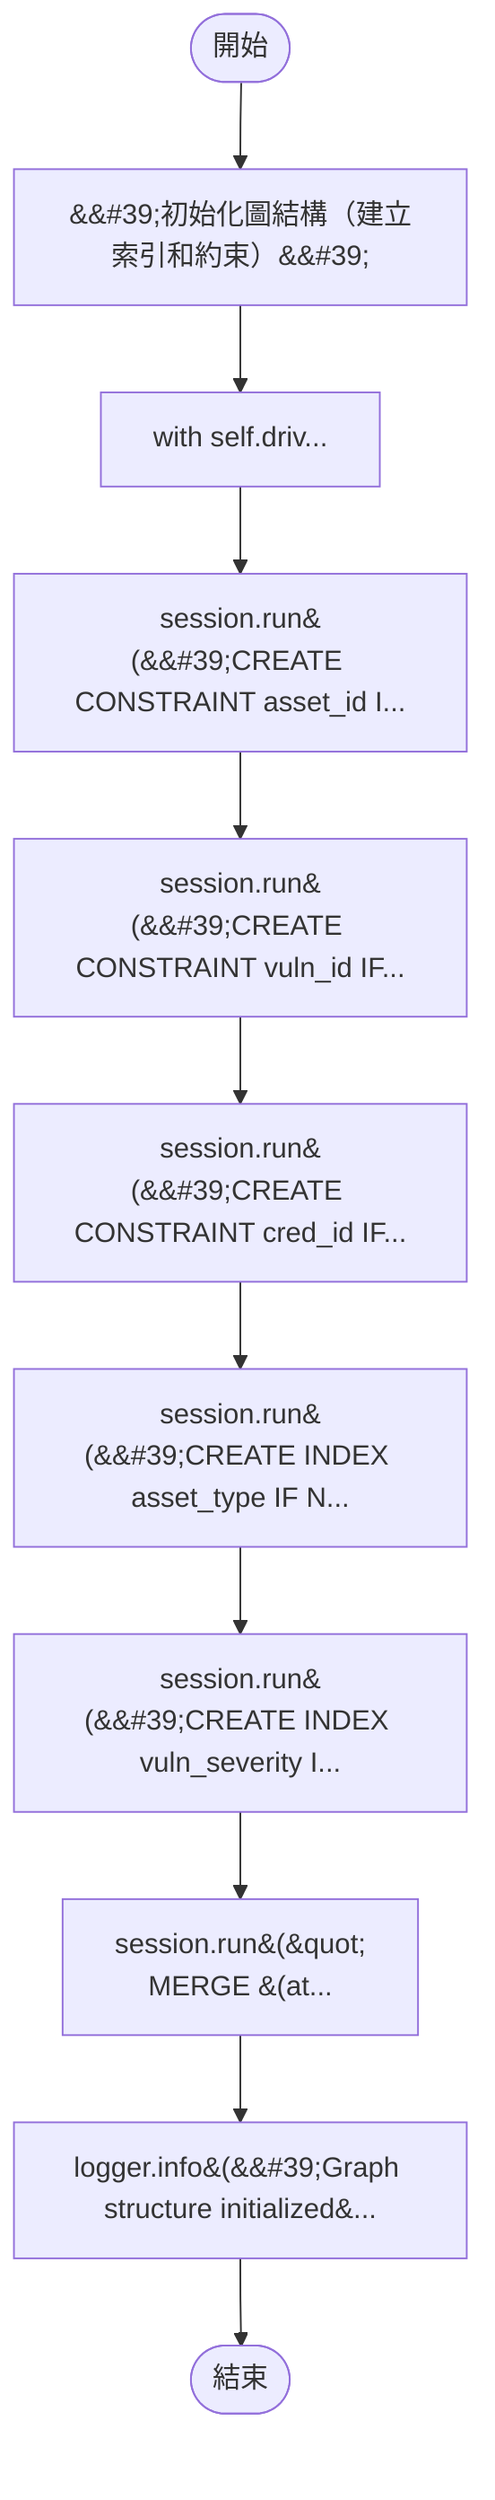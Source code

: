 flowchart TB
    n1([開始])
    n2([結束])
    n3[&amp;&#35;39;初始化圖結構（建立索引和約束）&amp;&#35;39;]
    n4[with self.driv...]
    n5[session.run&#40;&amp;&#35;39;CREATE CONSTRAINT asset_id I...]
    n6[session.run&#40;&amp;&#35;39;CREATE CONSTRAINT vuln_id IF...]
    n7[session.run&#40;&amp;&#35;39;CREATE CONSTRAINT cred_id IF...]
    n8[session.run&#40;&amp;&#35;39;CREATE INDEX asset_type IF N...]
    n9[session.run&#40;&amp;&#35;39;CREATE INDEX vuln_severity I...]
    n10[session.run&#40;&amp;quot;\n                MERGE &#40;at...]
    n11[logger.info&#40;&amp;&#35;39;Graph structure initialized&...]
    n1 --> n3
    n3 --> n4
    n4 --> n5
    n5 --> n6
    n6 --> n7
    n7 --> n8
    n8 --> n9
    n9 --> n10
    n10 --> n11
    n11 --> n2